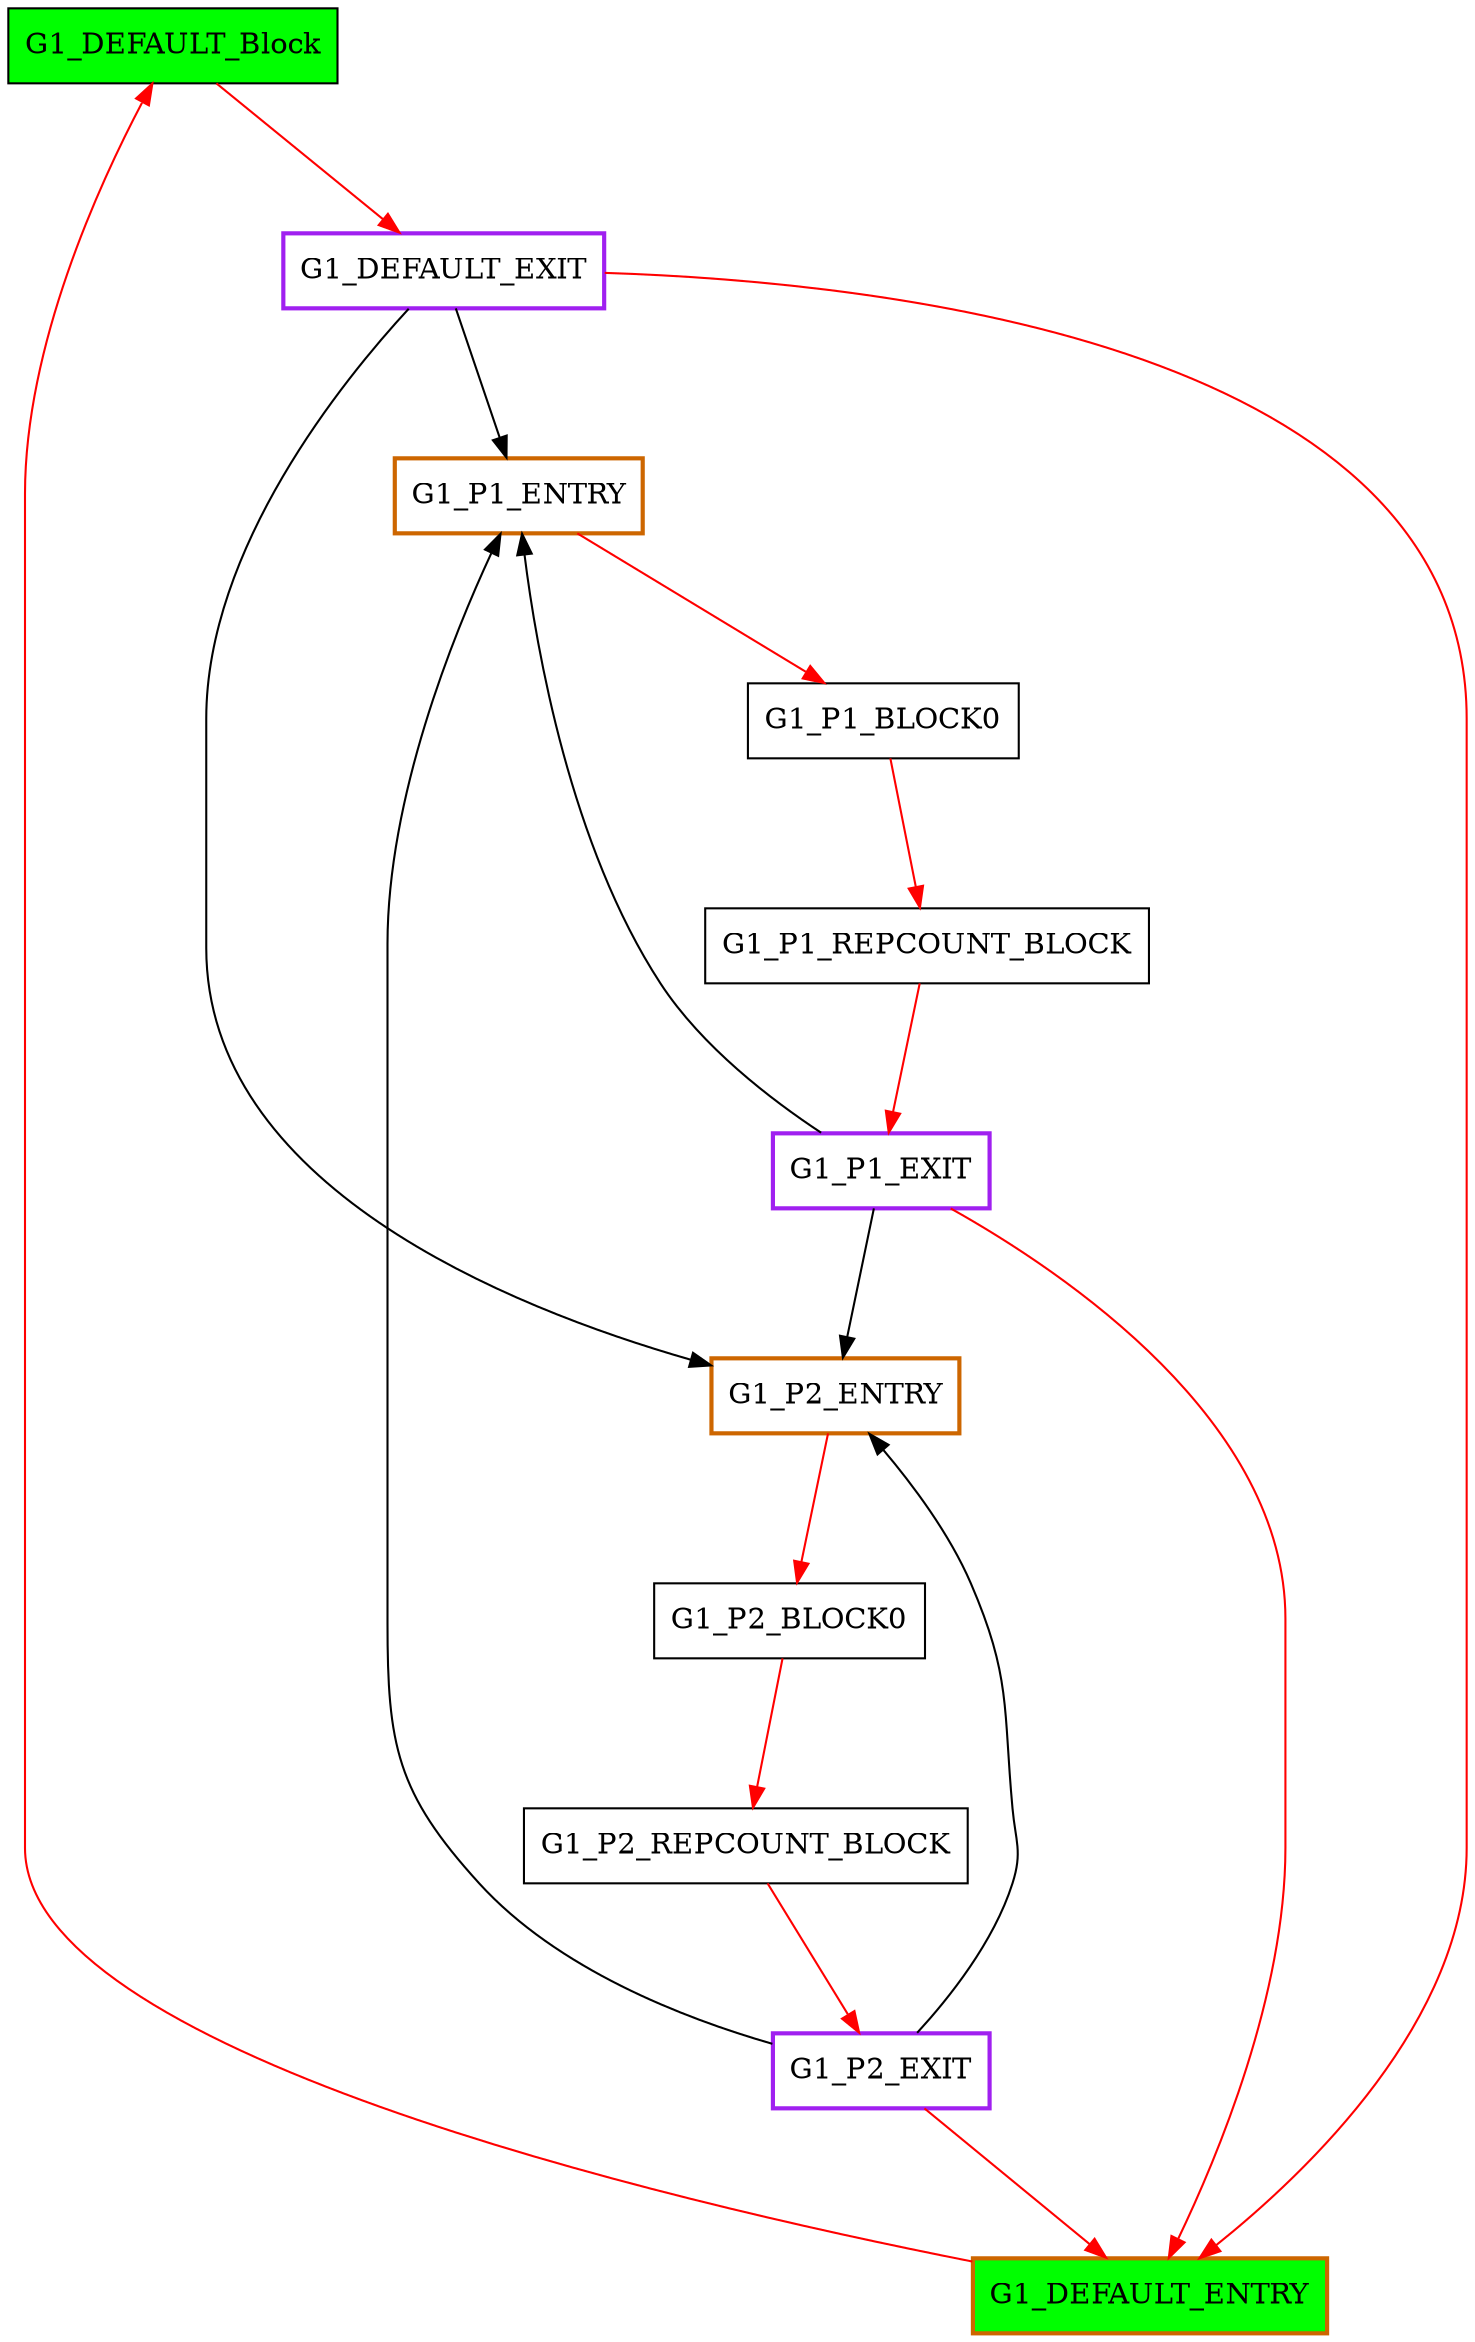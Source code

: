 digraph G {
graph [root="Demo",rankdir   = TB, nodesep           = 0.6, mindist     = 1.0, ranksep = 1.0, overlap = false]
node [style     = "filled", fillcolor = "white", color = "black"]
G1_DEFAULT_Block[cpu="0", flags="0x00000107", type="block", tperiod="100000000", pattern="G1_DEFAULT", patentry="false", patexit="false", beamproc="undefined", bpentry="false", bpexit="false", qlo="false", qhi="false", qil="false", shape     = "rectangle", fillcolor = "green"];
G1_DEFAULT_ENTRY[cpu="0", flags="0x00002107", type="block", tperiod="100000000", pattern="G1_DEFAULT", patentry="true", patexit="false", beamproc="undefined", bpentry="false", bpexit="false", qlo="false", qhi="false", qil="false", shape     = "rectangle", fillcolor = "green", penwidth=2, color = "darkorange3"];
G1_DEFAULT_EXIT[cpu="0", flags="0x00108007", type="block", tperiod="100000000", pattern="G1_DEFAULT", patentry="false", patexit="true", beamproc="undefined", bpentry="false", bpexit="false", qlo="true", qhi="false", qil="false", shape     = "rectangle", fillcolor = "white", penwidth=2, color = "purple"];
G1_P1_BLOCK0[cpu="0", flags="0x00000007", type="block", tperiod="100000000", pattern="G1_P1", patentry="false", patexit="false", beamproc="undefined", bpentry="false", bpexit="false", qlo="false", qhi="false", qil="false", shape     = "rectangle", fillcolor = "white"];
G1_P1_ENTRY[cpu="0", flags="0x00002007", type="block", tperiod="100000000", pattern="G1_P1", patentry="true", patexit="false", beamproc="undefined", bpentry="false", bpexit="false", qlo="false", qhi="false", qil="false", shape     = "rectangle", fillcolor = "white", penwidth=2, color = "darkorange3"];
G1_P1_EXIT[cpu="0", flags="0x00708007", type="block", tperiod="100000000", pattern="G1_P1", patentry="false", patexit="true", beamproc="undefined", bpentry="false", bpexit="false", qlo="true", qhi="true", qil="true", shape     = "rectangle", fillcolor = "white", penwidth=2, color = "purple"];
G1_P1_REPCOUNT_BLOCK[cpu="0", flags="0x00100007", type="block", tperiod="0", pattern="G1_P1", patentry="false", patexit="false", beamproc="undefined", bpentry="false", bpexit="false", qlo="true", qhi="false", qil="false", shape     = "rectangle", fillcolor = "white"];
G1_P2_BLOCK0[cpu="0", flags="0x00000007", type="block", tperiod="100000000", pattern="G1_P2", patentry="false", patexit="false", beamproc="undefined", bpentry="false", bpexit="false", qlo="false", qhi="false", qil="false", shape     = "rectangle", fillcolor = "white"];
G1_P2_ENTRY[cpu="0", flags="0x00002007", type="block", tperiod="100000000", pattern="G1_P2", patentry="true", patexit="false", beamproc="undefined", bpentry="false", bpexit="false", qlo="false", qhi="false", qil="false", shape     = "rectangle", fillcolor = "white", penwidth=2, color = "darkorange3"];
G1_P2_EXIT[cpu="0", flags="0x00708007", type="block", tperiod="100000000", pattern="G1_P2", patentry="false", patexit="true", beamproc="undefined", bpentry="false", bpexit="false", qlo="true", qhi="true", qil="true", shape     = "rectangle", fillcolor = "white", penwidth=2, color = "purple"];
G1_P2_REPCOUNT_BLOCK[cpu="0", flags="0x00100007", type="block", tperiod="0", pattern="G1_P2", patentry="false", patexit="false", beamproc="undefined", bpentry="false", bpexit="false", qlo="true", qhi="false", qil="false", shape     = "rectangle", fillcolor = "white"];
G1_DEFAULT_Block->G1_DEFAULT_EXIT [type="defdst", color = "red"];
G1_DEFAULT_ENTRY->G1_DEFAULT_Block [type="defdst", color = "red"];
G1_P1_BLOCK0->G1_P1_REPCOUNT_BLOCK [type="defdst", color = "red"];
G1_P1_ENTRY->G1_P1_BLOCK0 [type="defdst", color = "red"];
G1_P2_BLOCK0->G1_P2_REPCOUNT_BLOCK [type="defdst", color = "red"];
G1_P2_ENTRY->G1_P2_BLOCK0 [type="defdst", color = "red"];
G1_DEFAULT_EXIT->G1_DEFAULT_ENTRY [type="defdst", color = "red"];
G1_DEFAULT_EXIT->G1_P1_ENTRY [type="altdst", color = "black"];
G1_DEFAULT_EXIT->G1_P2_ENTRY [type="altdst", color = "black"];
G1_P1_EXIT->G1_P1_ENTRY [type="altdst", color = "black"];
G1_P1_EXIT->G1_DEFAULT_ENTRY [type="defdst", color = "red"];
G1_P1_EXIT->G1_P2_ENTRY [type="altdst", color = "black"];
G1_P1_REPCOUNT_BLOCK->G1_P1_EXIT [type="defdst", color = "red"];
G1_P2_EXIT->G1_P2_ENTRY [type="altdst", color = "black"];
G1_P2_EXIT->G1_DEFAULT_ENTRY [type="defdst", color = "red"];
G1_P2_EXIT->G1_P1_ENTRY [type="altdst", color = "black"];
G1_P2_REPCOUNT_BLOCK->G1_P2_EXIT [type="defdst", color = "red"];
}
